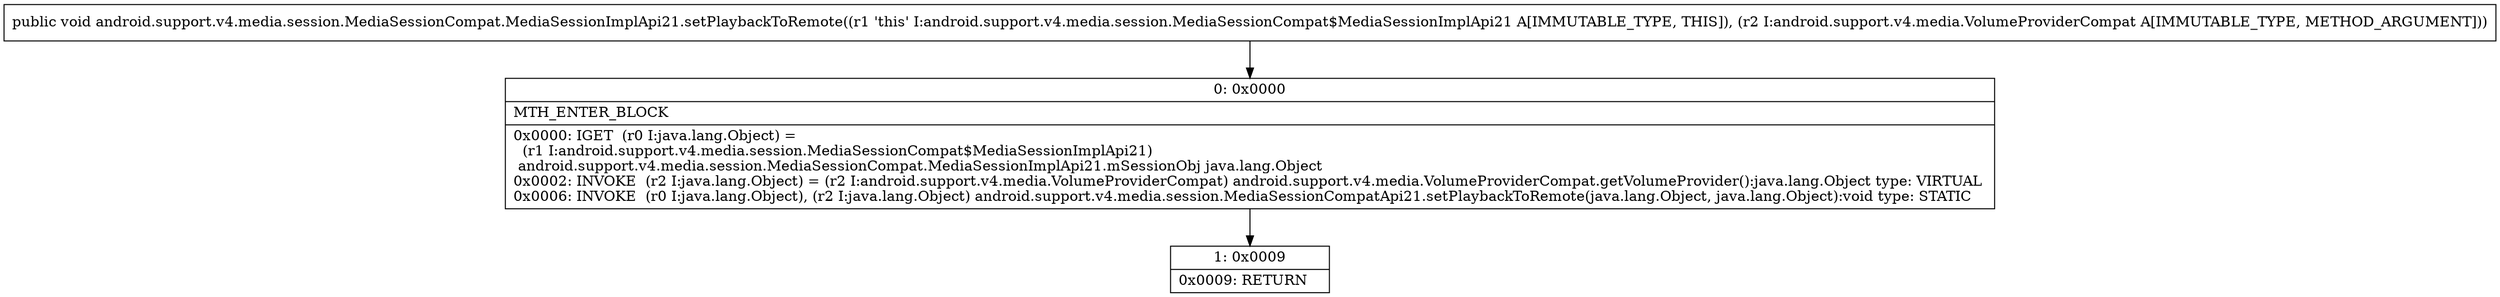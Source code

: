 digraph "CFG forandroid.support.v4.media.session.MediaSessionCompat.MediaSessionImplApi21.setPlaybackToRemote(Landroid\/support\/v4\/media\/VolumeProviderCompat;)V" {
Node_0 [shape=record,label="{0\:\ 0x0000|MTH_ENTER_BLOCK\l|0x0000: IGET  (r0 I:java.lang.Object) = \l  (r1 I:android.support.v4.media.session.MediaSessionCompat$MediaSessionImplApi21)\l android.support.v4.media.session.MediaSessionCompat.MediaSessionImplApi21.mSessionObj java.lang.Object \l0x0002: INVOKE  (r2 I:java.lang.Object) = (r2 I:android.support.v4.media.VolumeProviderCompat) android.support.v4.media.VolumeProviderCompat.getVolumeProvider():java.lang.Object type: VIRTUAL \l0x0006: INVOKE  (r0 I:java.lang.Object), (r2 I:java.lang.Object) android.support.v4.media.session.MediaSessionCompatApi21.setPlaybackToRemote(java.lang.Object, java.lang.Object):void type: STATIC \l}"];
Node_1 [shape=record,label="{1\:\ 0x0009|0x0009: RETURN   \l}"];
MethodNode[shape=record,label="{public void android.support.v4.media.session.MediaSessionCompat.MediaSessionImplApi21.setPlaybackToRemote((r1 'this' I:android.support.v4.media.session.MediaSessionCompat$MediaSessionImplApi21 A[IMMUTABLE_TYPE, THIS]), (r2 I:android.support.v4.media.VolumeProviderCompat A[IMMUTABLE_TYPE, METHOD_ARGUMENT])) }"];
MethodNode -> Node_0;
Node_0 -> Node_1;
}

